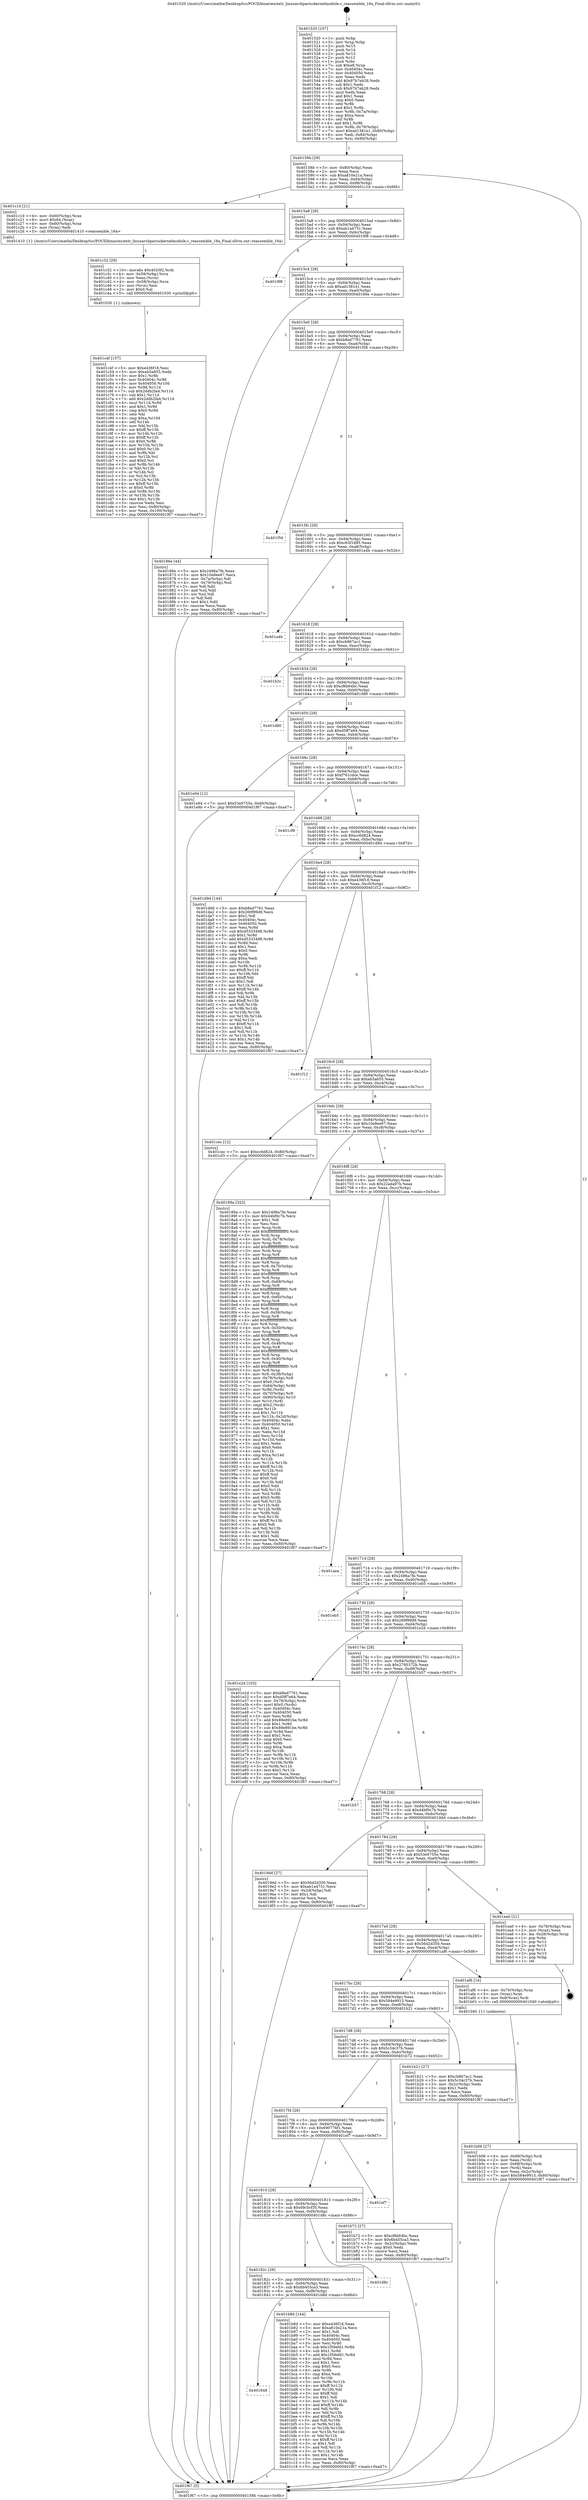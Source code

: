 digraph "0x401520" {
  label = "0x401520 (/mnt/c/Users/mathe/Desktop/tcc/POCII/binaries/extr_linuxarchparisckernelmodule.c_reassemble_16a_Final-ollvm.out::main(0))"
  labelloc = "t"
  node[shape=record]

  Entry [label="",width=0.3,height=0.3,shape=circle,fillcolor=black,style=filled]
  "0x40158b" [label="{
     0x40158b [29]\l
     | [instrs]\l
     &nbsp;&nbsp;0x40158b \<+3\>: mov -0x80(%rbp),%eax\l
     &nbsp;&nbsp;0x40158e \<+2\>: mov %eax,%ecx\l
     &nbsp;&nbsp;0x401590 \<+6\>: sub $0xa810e21a,%ecx\l
     &nbsp;&nbsp;0x401596 \<+6\>: mov %eax,-0x94(%rbp)\l
     &nbsp;&nbsp;0x40159c \<+6\>: mov %ecx,-0x98(%rbp)\l
     &nbsp;&nbsp;0x4015a2 \<+6\>: je 0000000000401c1d \<main+0x6fd\>\l
  }"]
  "0x401c1d" [label="{
     0x401c1d [21]\l
     | [instrs]\l
     &nbsp;&nbsp;0x401c1d \<+4\>: mov -0x60(%rbp),%rax\l
     &nbsp;&nbsp;0x401c21 \<+6\>: movl $0x64,(%rax)\l
     &nbsp;&nbsp;0x401c27 \<+4\>: mov -0x60(%rbp),%rax\l
     &nbsp;&nbsp;0x401c2b \<+2\>: mov (%rax),%edi\l
     &nbsp;&nbsp;0x401c2d \<+5\>: call 0000000000401410 \<reassemble_16a\>\l
     | [calls]\l
     &nbsp;&nbsp;0x401410 \{1\} (/mnt/c/Users/mathe/Desktop/tcc/POCII/binaries/extr_linuxarchparisckernelmodule.c_reassemble_16a_Final-ollvm.out::reassemble_16a)\l
  }"]
  "0x4015a8" [label="{
     0x4015a8 [28]\l
     | [instrs]\l
     &nbsp;&nbsp;0x4015a8 \<+5\>: jmp 00000000004015ad \<main+0x8d\>\l
     &nbsp;&nbsp;0x4015ad \<+6\>: mov -0x94(%rbp),%eax\l
     &nbsp;&nbsp;0x4015b3 \<+5\>: sub $0xab1a4731,%eax\l
     &nbsp;&nbsp;0x4015b8 \<+6\>: mov %eax,-0x9c(%rbp)\l
     &nbsp;&nbsp;0x4015be \<+6\>: je 00000000004019f8 \<main+0x4d8\>\l
  }"]
  Exit [label="",width=0.3,height=0.3,shape=circle,fillcolor=black,style=filled,peripheries=2]
  "0x4019f8" [label="{
     0x4019f8\l
  }", style=dashed]
  "0x4015c4" [label="{
     0x4015c4 [28]\l
     | [instrs]\l
     &nbsp;&nbsp;0x4015c4 \<+5\>: jmp 00000000004015c9 \<main+0xa9\>\l
     &nbsp;&nbsp;0x4015c9 \<+6\>: mov -0x94(%rbp),%eax\l
     &nbsp;&nbsp;0x4015cf \<+5\>: sub $0xad1381e1,%eax\l
     &nbsp;&nbsp;0x4015d4 \<+6\>: mov %eax,-0xa0(%rbp)\l
     &nbsp;&nbsp;0x4015da \<+6\>: je 000000000040186e \<main+0x34e\>\l
  }"]
  "0x401c4f" [label="{
     0x401c4f [157]\l
     | [instrs]\l
     &nbsp;&nbsp;0x401c4f \<+5\>: mov $0xe436f18,%esi\l
     &nbsp;&nbsp;0x401c54 \<+5\>: mov $0xeb5a655,%edx\l
     &nbsp;&nbsp;0x401c59 \<+3\>: mov $0x1,%r8b\l
     &nbsp;&nbsp;0x401c5c \<+8\>: mov 0x40404c,%r9d\l
     &nbsp;&nbsp;0x401c64 \<+8\>: mov 0x404050,%r10d\l
     &nbsp;&nbsp;0x401c6c \<+3\>: mov %r9d,%r11d\l
     &nbsp;&nbsp;0x401c6f \<+7\>: sub $0x2ddb2fa4,%r11d\l
     &nbsp;&nbsp;0x401c76 \<+4\>: sub $0x1,%r11d\l
     &nbsp;&nbsp;0x401c7a \<+7\>: add $0x2ddb2fa4,%r11d\l
     &nbsp;&nbsp;0x401c81 \<+4\>: imul %r11d,%r9d\l
     &nbsp;&nbsp;0x401c85 \<+4\>: and $0x1,%r9d\l
     &nbsp;&nbsp;0x401c89 \<+4\>: cmp $0x0,%r9d\l
     &nbsp;&nbsp;0x401c8d \<+3\>: sete %bl\l
     &nbsp;&nbsp;0x401c90 \<+4\>: cmp $0xa,%r10d\l
     &nbsp;&nbsp;0x401c94 \<+4\>: setl %r14b\l
     &nbsp;&nbsp;0x401c98 \<+3\>: mov %bl,%r15b\l
     &nbsp;&nbsp;0x401c9b \<+4\>: xor $0xff,%r15b\l
     &nbsp;&nbsp;0x401c9f \<+3\>: mov %r14b,%r12b\l
     &nbsp;&nbsp;0x401ca2 \<+4\>: xor $0xff,%r12b\l
     &nbsp;&nbsp;0x401ca6 \<+4\>: xor $0x0,%r8b\l
     &nbsp;&nbsp;0x401caa \<+3\>: mov %r15b,%r13b\l
     &nbsp;&nbsp;0x401cad \<+4\>: and $0x0,%r13b\l
     &nbsp;&nbsp;0x401cb1 \<+3\>: and %r8b,%bl\l
     &nbsp;&nbsp;0x401cb4 \<+3\>: mov %r12b,%cl\l
     &nbsp;&nbsp;0x401cb7 \<+3\>: and $0x0,%cl\l
     &nbsp;&nbsp;0x401cba \<+3\>: and %r8b,%r14b\l
     &nbsp;&nbsp;0x401cbd \<+3\>: or %bl,%r13b\l
     &nbsp;&nbsp;0x401cc0 \<+3\>: or %r14b,%cl\l
     &nbsp;&nbsp;0x401cc3 \<+3\>: xor %cl,%r13b\l
     &nbsp;&nbsp;0x401cc6 \<+3\>: or %r12b,%r15b\l
     &nbsp;&nbsp;0x401cc9 \<+4\>: xor $0xff,%r15b\l
     &nbsp;&nbsp;0x401ccd \<+4\>: or $0x0,%r8b\l
     &nbsp;&nbsp;0x401cd1 \<+3\>: and %r8b,%r15b\l
     &nbsp;&nbsp;0x401cd4 \<+3\>: or %r15b,%r13b\l
     &nbsp;&nbsp;0x401cd7 \<+4\>: test $0x1,%r13b\l
     &nbsp;&nbsp;0x401cdb \<+3\>: cmovne %edx,%esi\l
     &nbsp;&nbsp;0x401cde \<+3\>: mov %esi,-0x80(%rbp)\l
     &nbsp;&nbsp;0x401ce1 \<+6\>: mov %eax,-0x100(%rbp)\l
     &nbsp;&nbsp;0x401ce7 \<+5\>: jmp 0000000000401f67 \<main+0xa47\>\l
  }"]
  "0x40186e" [label="{
     0x40186e [44]\l
     | [instrs]\l
     &nbsp;&nbsp;0x40186e \<+5\>: mov $0x2496a7fe,%eax\l
     &nbsp;&nbsp;0x401873 \<+5\>: mov $0x10e8ee67,%ecx\l
     &nbsp;&nbsp;0x401878 \<+3\>: mov -0x7a(%rbp),%dl\l
     &nbsp;&nbsp;0x40187b \<+4\>: mov -0x79(%rbp),%sil\l
     &nbsp;&nbsp;0x40187f \<+3\>: mov %dl,%dil\l
     &nbsp;&nbsp;0x401882 \<+3\>: and %sil,%dil\l
     &nbsp;&nbsp;0x401885 \<+3\>: xor %sil,%dl\l
     &nbsp;&nbsp;0x401888 \<+3\>: or %dl,%dil\l
     &nbsp;&nbsp;0x40188b \<+4\>: test $0x1,%dil\l
     &nbsp;&nbsp;0x40188f \<+3\>: cmovne %ecx,%eax\l
     &nbsp;&nbsp;0x401892 \<+3\>: mov %eax,-0x80(%rbp)\l
     &nbsp;&nbsp;0x401895 \<+5\>: jmp 0000000000401f67 \<main+0xa47\>\l
  }"]
  "0x4015e0" [label="{
     0x4015e0 [28]\l
     | [instrs]\l
     &nbsp;&nbsp;0x4015e0 \<+5\>: jmp 00000000004015e5 \<main+0xc5\>\l
     &nbsp;&nbsp;0x4015e5 \<+6\>: mov -0x94(%rbp),%eax\l
     &nbsp;&nbsp;0x4015eb \<+5\>: sub $0xb8ed7761,%eax\l
     &nbsp;&nbsp;0x4015f0 \<+6\>: mov %eax,-0xa4(%rbp)\l
     &nbsp;&nbsp;0x4015f6 \<+6\>: je 0000000000401f56 \<main+0xa36\>\l
  }"]
  "0x401f67" [label="{
     0x401f67 [5]\l
     | [instrs]\l
     &nbsp;&nbsp;0x401f67 \<+5\>: jmp 000000000040158b \<main+0x6b\>\l
  }"]
  "0x401520" [label="{
     0x401520 [107]\l
     | [instrs]\l
     &nbsp;&nbsp;0x401520 \<+1\>: push %rbp\l
     &nbsp;&nbsp;0x401521 \<+3\>: mov %rsp,%rbp\l
     &nbsp;&nbsp;0x401524 \<+2\>: push %r15\l
     &nbsp;&nbsp;0x401526 \<+2\>: push %r14\l
     &nbsp;&nbsp;0x401528 \<+2\>: push %r13\l
     &nbsp;&nbsp;0x40152a \<+2\>: push %r12\l
     &nbsp;&nbsp;0x40152c \<+1\>: push %rbx\l
     &nbsp;&nbsp;0x40152d \<+7\>: sub $0xe8,%rsp\l
     &nbsp;&nbsp;0x401534 \<+7\>: mov 0x40404c,%eax\l
     &nbsp;&nbsp;0x40153b \<+7\>: mov 0x404050,%ecx\l
     &nbsp;&nbsp;0x401542 \<+2\>: mov %eax,%edx\l
     &nbsp;&nbsp;0x401544 \<+6\>: add $0x97b7eb28,%edx\l
     &nbsp;&nbsp;0x40154a \<+3\>: sub $0x1,%edx\l
     &nbsp;&nbsp;0x40154d \<+6\>: sub $0x97b7eb28,%edx\l
     &nbsp;&nbsp;0x401553 \<+3\>: imul %edx,%eax\l
     &nbsp;&nbsp;0x401556 \<+3\>: and $0x1,%eax\l
     &nbsp;&nbsp;0x401559 \<+3\>: cmp $0x0,%eax\l
     &nbsp;&nbsp;0x40155c \<+4\>: sete %r8b\l
     &nbsp;&nbsp;0x401560 \<+4\>: and $0x1,%r8b\l
     &nbsp;&nbsp;0x401564 \<+4\>: mov %r8b,-0x7a(%rbp)\l
     &nbsp;&nbsp;0x401568 \<+3\>: cmp $0xa,%ecx\l
     &nbsp;&nbsp;0x40156b \<+4\>: setl %r8b\l
     &nbsp;&nbsp;0x40156f \<+4\>: and $0x1,%r8b\l
     &nbsp;&nbsp;0x401573 \<+4\>: mov %r8b,-0x79(%rbp)\l
     &nbsp;&nbsp;0x401577 \<+7\>: movl $0xad1381e1,-0x80(%rbp)\l
     &nbsp;&nbsp;0x40157e \<+6\>: mov %edi,-0x84(%rbp)\l
     &nbsp;&nbsp;0x401584 \<+7\>: mov %rsi,-0x90(%rbp)\l
  }"]
  "0x401c32" [label="{
     0x401c32 [29]\l
     | [instrs]\l
     &nbsp;&nbsp;0x401c32 \<+10\>: movabs $0x4020f2,%rdi\l
     &nbsp;&nbsp;0x401c3c \<+4\>: mov -0x58(%rbp),%rcx\l
     &nbsp;&nbsp;0x401c40 \<+2\>: mov %eax,(%rcx)\l
     &nbsp;&nbsp;0x401c42 \<+4\>: mov -0x58(%rbp),%rcx\l
     &nbsp;&nbsp;0x401c46 \<+2\>: mov (%rcx),%esi\l
     &nbsp;&nbsp;0x401c48 \<+2\>: mov $0x0,%al\l
     &nbsp;&nbsp;0x401c4a \<+5\>: call 0000000000401030 \<printf@plt\>\l
     | [calls]\l
     &nbsp;&nbsp;0x401030 \{1\} (unknown)\l
  }"]
  "0x401f56" [label="{
     0x401f56\l
  }", style=dashed]
  "0x4015fc" [label="{
     0x4015fc [28]\l
     | [instrs]\l
     &nbsp;&nbsp;0x4015fc \<+5\>: jmp 0000000000401601 \<main+0xe1\>\l
     &nbsp;&nbsp;0x401601 \<+6\>: mov -0x94(%rbp),%eax\l
     &nbsp;&nbsp;0x401607 \<+5\>: sub $0xc63f1d95,%eax\l
     &nbsp;&nbsp;0x40160c \<+6\>: mov %eax,-0xa8(%rbp)\l
     &nbsp;&nbsp;0x401612 \<+6\>: je 0000000000401a4b \<main+0x52b\>\l
  }"]
  "0x401848" [label="{
     0x401848\l
  }", style=dashed]
  "0x401a4b" [label="{
     0x401a4b\l
  }", style=dashed]
  "0x401618" [label="{
     0x401618 [28]\l
     | [instrs]\l
     &nbsp;&nbsp;0x401618 \<+5\>: jmp 000000000040161d \<main+0xfd\>\l
     &nbsp;&nbsp;0x40161d \<+6\>: mov -0x94(%rbp),%eax\l
     &nbsp;&nbsp;0x401623 \<+5\>: sub $0xcb867ac1,%eax\l
     &nbsp;&nbsp;0x401628 \<+6\>: mov %eax,-0xac(%rbp)\l
     &nbsp;&nbsp;0x40162e \<+6\>: je 0000000000401b3c \<main+0x61c\>\l
  }"]
  "0x401b8d" [label="{
     0x401b8d [144]\l
     | [instrs]\l
     &nbsp;&nbsp;0x401b8d \<+5\>: mov $0xe436f18,%eax\l
     &nbsp;&nbsp;0x401b92 \<+5\>: mov $0xa810e21a,%ecx\l
     &nbsp;&nbsp;0x401b97 \<+2\>: mov $0x1,%dl\l
     &nbsp;&nbsp;0x401b99 \<+7\>: mov 0x40404c,%esi\l
     &nbsp;&nbsp;0x401ba0 \<+7\>: mov 0x404050,%edi\l
     &nbsp;&nbsp;0x401ba7 \<+3\>: mov %esi,%r8d\l
     &nbsp;&nbsp;0x401baa \<+7\>: sub $0x1f59efd1,%r8d\l
     &nbsp;&nbsp;0x401bb1 \<+4\>: sub $0x1,%r8d\l
     &nbsp;&nbsp;0x401bb5 \<+7\>: add $0x1f59efd1,%r8d\l
     &nbsp;&nbsp;0x401bbc \<+4\>: imul %r8d,%esi\l
     &nbsp;&nbsp;0x401bc0 \<+3\>: and $0x1,%esi\l
     &nbsp;&nbsp;0x401bc3 \<+3\>: cmp $0x0,%esi\l
     &nbsp;&nbsp;0x401bc6 \<+4\>: sete %r9b\l
     &nbsp;&nbsp;0x401bca \<+3\>: cmp $0xa,%edi\l
     &nbsp;&nbsp;0x401bcd \<+4\>: setl %r10b\l
     &nbsp;&nbsp;0x401bd1 \<+3\>: mov %r9b,%r11b\l
     &nbsp;&nbsp;0x401bd4 \<+4\>: xor $0xff,%r11b\l
     &nbsp;&nbsp;0x401bd8 \<+3\>: mov %r10b,%bl\l
     &nbsp;&nbsp;0x401bdb \<+3\>: xor $0xff,%bl\l
     &nbsp;&nbsp;0x401bde \<+3\>: xor $0x1,%dl\l
     &nbsp;&nbsp;0x401be1 \<+3\>: mov %r11b,%r14b\l
     &nbsp;&nbsp;0x401be4 \<+4\>: and $0xff,%r14b\l
     &nbsp;&nbsp;0x401be8 \<+3\>: and %dl,%r9b\l
     &nbsp;&nbsp;0x401beb \<+3\>: mov %bl,%r15b\l
     &nbsp;&nbsp;0x401bee \<+4\>: and $0xff,%r15b\l
     &nbsp;&nbsp;0x401bf2 \<+3\>: and %dl,%r10b\l
     &nbsp;&nbsp;0x401bf5 \<+3\>: or %r9b,%r14b\l
     &nbsp;&nbsp;0x401bf8 \<+3\>: or %r10b,%r15b\l
     &nbsp;&nbsp;0x401bfb \<+3\>: xor %r15b,%r14b\l
     &nbsp;&nbsp;0x401bfe \<+3\>: or %bl,%r11b\l
     &nbsp;&nbsp;0x401c01 \<+4\>: xor $0xff,%r11b\l
     &nbsp;&nbsp;0x401c05 \<+3\>: or $0x1,%dl\l
     &nbsp;&nbsp;0x401c08 \<+3\>: and %dl,%r11b\l
     &nbsp;&nbsp;0x401c0b \<+3\>: or %r11b,%r14b\l
     &nbsp;&nbsp;0x401c0e \<+4\>: test $0x1,%r14b\l
     &nbsp;&nbsp;0x401c12 \<+3\>: cmovne %ecx,%eax\l
     &nbsp;&nbsp;0x401c15 \<+3\>: mov %eax,-0x80(%rbp)\l
     &nbsp;&nbsp;0x401c18 \<+5\>: jmp 0000000000401f67 \<main+0xa47\>\l
  }"]
  "0x401b3c" [label="{
     0x401b3c\l
  }", style=dashed]
  "0x401634" [label="{
     0x401634 [28]\l
     | [instrs]\l
     &nbsp;&nbsp;0x401634 \<+5\>: jmp 0000000000401639 \<main+0x119\>\l
     &nbsp;&nbsp;0x401639 \<+6\>: mov -0x94(%rbp),%eax\l
     &nbsp;&nbsp;0x40163f \<+5\>: sub $0xcf6b64bc,%eax\l
     &nbsp;&nbsp;0x401644 \<+6\>: mov %eax,-0xb0(%rbp)\l
     &nbsp;&nbsp;0x40164a \<+6\>: je 0000000000401d80 \<main+0x860\>\l
  }"]
  "0x40182c" [label="{
     0x40182c [28]\l
     | [instrs]\l
     &nbsp;&nbsp;0x40182c \<+5\>: jmp 0000000000401831 \<main+0x311\>\l
     &nbsp;&nbsp;0x401831 \<+6\>: mov -0x94(%rbp),%eax\l
     &nbsp;&nbsp;0x401837 \<+5\>: sub $0x6b455ca3,%eax\l
     &nbsp;&nbsp;0x40183c \<+6\>: mov %eax,-0xf8(%rbp)\l
     &nbsp;&nbsp;0x401842 \<+6\>: je 0000000000401b8d \<main+0x66d\>\l
  }"]
  "0x401d80" [label="{
     0x401d80\l
  }", style=dashed]
  "0x401650" [label="{
     0x401650 [28]\l
     | [instrs]\l
     &nbsp;&nbsp;0x401650 \<+5\>: jmp 0000000000401655 \<main+0x135\>\l
     &nbsp;&nbsp;0x401655 \<+6\>: mov -0x94(%rbp),%eax\l
     &nbsp;&nbsp;0x40165b \<+5\>: sub $0xd5ff7e64,%eax\l
     &nbsp;&nbsp;0x401660 \<+6\>: mov %eax,-0xb4(%rbp)\l
     &nbsp;&nbsp;0x401666 \<+6\>: je 0000000000401e94 \<main+0x974\>\l
  }"]
  "0x401d8c" [label="{
     0x401d8c\l
  }", style=dashed]
  "0x401e94" [label="{
     0x401e94 [12]\l
     | [instrs]\l
     &nbsp;&nbsp;0x401e94 \<+7\>: movl $0x53e9755e,-0x80(%rbp)\l
     &nbsp;&nbsp;0x401e9b \<+5\>: jmp 0000000000401f67 \<main+0xa47\>\l
  }"]
  "0x40166c" [label="{
     0x40166c [28]\l
     | [instrs]\l
     &nbsp;&nbsp;0x40166c \<+5\>: jmp 0000000000401671 \<main+0x151\>\l
     &nbsp;&nbsp;0x401671 \<+6\>: mov -0x94(%rbp),%eax\l
     &nbsp;&nbsp;0x401677 \<+5\>: sub $0xf761cdce,%eax\l
     &nbsp;&nbsp;0x40167c \<+6\>: mov %eax,-0xb8(%rbp)\l
     &nbsp;&nbsp;0x401682 \<+6\>: je 0000000000401cf8 \<main+0x7d8\>\l
  }"]
  "0x401810" [label="{
     0x401810 [28]\l
     | [instrs]\l
     &nbsp;&nbsp;0x401810 \<+5\>: jmp 0000000000401815 \<main+0x2f5\>\l
     &nbsp;&nbsp;0x401815 \<+6\>: mov -0x94(%rbp),%eax\l
     &nbsp;&nbsp;0x40181b \<+5\>: sub $0x69c5cf35,%eax\l
     &nbsp;&nbsp;0x401820 \<+6\>: mov %eax,-0xf4(%rbp)\l
     &nbsp;&nbsp;0x401826 \<+6\>: je 0000000000401d8c \<main+0x86c\>\l
  }"]
  "0x401cf8" [label="{
     0x401cf8\l
  }", style=dashed]
  "0x401688" [label="{
     0x401688 [28]\l
     | [instrs]\l
     &nbsp;&nbsp;0x401688 \<+5\>: jmp 000000000040168d \<main+0x16d\>\l
     &nbsp;&nbsp;0x40168d \<+6\>: mov -0x94(%rbp),%eax\l
     &nbsp;&nbsp;0x401693 \<+5\>: sub $0xcc6d824,%eax\l
     &nbsp;&nbsp;0x401698 \<+6\>: mov %eax,-0xbc(%rbp)\l
     &nbsp;&nbsp;0x40169e \<+6\>: je 0000000000401d9d \<main+0x87d\>\l
  }"]
  "0x401ef7" [label="{
     0x401ef7\l
  }", style=dashed]
  "0x401d9d" [label="{
     0x401d9d [144]\l
     | [instrs]\l
     &nbsp;&nbsp;0x401d9d \<+5\>: mov $0xb8ed7761,%eax\l
     &nbsp;&nbsp;0x401da2 \<+5\>: mov $0x269f99d9,%ecx\l
     &nbsp;&nbsp;0x401da7 \<+2\>: mov $0x1,%dl\l
     &nbsp;&nbsp;0x401da9 \<+7\>: mov 0x40404c,%esi\l
     &nbsp;&nbsp;0x401db0 \<+7\>: mov 0x404050,%edi\l
     &nbsp;&nbsp;0x401db7 \<+3\>: mov %esi,%r8d\l
     &nbsp;&nbsp;0x401dba \<+7\>: sub $0xd5333498,%r8d\l
     &nbsp;&nbsp;0x401dc1 \<+4\>: sub $0x1,%r8d\l
     &nbsp;&nbsp;0x401dc5 \<+7\>: add $0xd5333498,%r8d\l
     &nbsp;&nbsp;0x401dcc \<+4\>: imul %r8d,%esi\l
     &nbsp;&nbsp;0x401dd0 \<+3\>: and $0x1,%esi\l
     &nbsp;&nbsp;0x401dd3 \<+3\>: cmp $0x0,%esi\l
     &nbsp;&nbsp;0x401dd6 \<+4\>: sete %r9b\l
     &nbsp;&nbsp;0x401dda \<+3\>: cmp $0xa,%edi\l
     &nbsp;&nbsp;0x401ddd \<+4\>: setl %r10b\l
     &nbsp;&nbsp;0x401de1 \<+3\>: mov %r9b,%r11b\l
     &nbsp;&nbsp;0x401de4 \<+4\>: xor $0xff,%r11b\l
     &nbsp;&nbsp;0x401de8 \<+3\>: mov %r10b,%bl\l
     &nbsp;&nbsp;0x401deb \<+3\>: xor $0xff,%bl\l
     &nbsp;&nbsp;0x401dee \<+3\>: xor $0x1,%dl\l
     &nbsp;&nbsp;0x401df1 \<+3\>: mov %r11b,%r14b\l
     &nbsp;&nbsp;0x401df4 \<+4\>: and $0xff,%r14b\l
     &nbsp;&nbsp;0x401df8 \<+3\>: and %dl,%r9b\l
     &nbsp;&nbsp;0x401dfb \<+3\>: mov %bl,%r15b\l
     &nbsp;&nbsp;0x401dfe \<+4\>: and $0xff,%r15b\l
     &nbsp;&nbsp;0x401e02 \<+3\>: and %dl,%r10b\l
     &nbsp;&nbsp;0x401e05 \<+3\>: or %r9b,%r14b\l
     &nbsp;&nbsp;0x401e08 \<+3\>: or %r10b,%r15b\l
     &nbsp;&nbsp;0x401e0b \<+3\>: xor %r15b,%r14b\l
     &nbsp;&nbsp;0x401e0e \<+3\>: or %bl,%r11b\l
     &nbsp;&nbsp;0x401e11 \<+4\>: xor $0xff,%r11b\l
     &nbsp;&nbsp;0x401e15 \<+3\>: or $0x1,%dl\l
     &nbsp;&nbsp;0x401e18 \<+3\>: and %dl,%r11b\l
     &nbsp;&nbsp;0x401e1b \<+3\>: or %r11b,%r14b\l
     &nbsp;&nbsp;0x401e1e \<+4\>: test $0x1,%r14b\l
     &nbsp;&nbsp;0x401e22 \<+3\>: cmovne %ecx,%eax\l
     &nbsp;&nbsp;0x401e25 \<+3\>: mov %eax,-0x80(%rbp)\l
     &nbsp;&nbsp;0x401e28 \<+5\>: jmp 0000000000401f67 \<main+0xa47\>\l
  }"]
  "0x4016a4" [label="{
     0x4016a4 [28]\l
     | [instrs]\l
     &nbsp;&nbsp;0x4016a4 \<+5\>: jmp 00000000004016a9 \<main+0x189\>\l
     &nbsp;&nbsp;0x4016a9 \<+6\>: mov -0x94(%rbp),%eax\l
     &nbsp;&nbsp;0x4016af \<+5\>: sub $0xe436f18,%eax\l
     &nbsp;&nbsp;0x4016b4 \<+6\>: mov %eax,-0xc0(%rbp)\l
     &nbsp;&nbsp;0x4016ba \<+6\>: je 0000000000401f12 \<main+0x9f2\>\l
  }"]
  "0x4017f4" [label="{
     0x4017f4 [28]\l
     | [instrs]\l
     &nbsp;&nbsp;0x4017f4 \<+5\>: jmp 00000000004017f9 \<main+0x2d9\>\l
     &nbsp;&nbsp;0x4017f9 \<+6\>: mov -0x94(%rbp),%eax\l
     &nbsp;&nbsp;0x4017ff \<+5\>: sub $0x690776f1,%eax\l
     &nbsp;&nbsp;0x401804 \<+6\>: mov %eax,-0xf0(%rbp)\l
     &nbsp;&nbsp;0x40180a \<+6\>: je 0000000000401ef7 \<main+0x9d7\>\l
  }"]
  "0x401f12" [label="{
     0x401f12\l
  }", style=dashed]
  "0x4016c0" [label="{
     0x4016c0 [28]\l
     | [instrs]\l
     &nbsp;&nbsp;0x4016c0 \<+5\>: jmp 00000000004016c5 \<main+0x1a5\>\l
     &nbsp;&nbsp;0x4016c5 \<+6\>: mov -0x94(%rbp),%eax\l
     &nbsp;&nbsp;0x4016cb \<+5\>: sub $0xeb5a655,%eax\l
     &nbsp;&nbsp;0x4016d0 \<+6\>: mov %eax,-0xc4(%rbp)\l
     &nbsp;&nbsp;0x4016d6 \<+6\>: je 0000000000401cec \<main+0x7cc\>\l
  }"]
  "0x401b72" [label="{
     0x401b72 [27]\l
     | [instrs]\l
     &nbsp;&nbsp;0x401b72 \<+5\>: mov $0xcf6b64bc,%eax\l
     &nbsp;&nbsp;0x401b77 \<+5\>: mov $0x6b455ca3,%ecx\l
     &nbsp;&nbsp;0x401b7c \<+3\>: mov -0x2c(%rbp),%edx\l
     &nbsp;&nbsp;0x401b7f \<+3\>: cmp $0x0,%edx\l
     &nbsp;&nbsp;0x401b82 \<+3\>: cmove %ecx,%eax\l
     &nbsp;&nbsp;0x401b85 \<+3\>: mov %eax,-0x80(%rbp)\l
     &nbsp;&nbsp;0x401b88 \<+5\>: jmp 0000000000401f67 \<main+0xa47\>\l
  }"]
  "0x401cec" [label="{
     0x401cec [12]\l
     | [instrs]\l
     &nbsp;&nbsp;0x401cec \<+7\>: movl $0xcc6d824,-0x80(%rbp)\l
     &nbsp;&nbsp;0x401cf3 \<+5\>: jmp 0000000000401f67 \<main+0xa47\>\l
  }"]
  "0x4016dc" [label="{
     0x4016dc [28]\l
     | [instrs]\l
     &nbsp;&nbsp;0x4016dc \<+5\>: jmp 00000000004016e1 \<main+0x1c1\>\l
     &nbsp;&nbsp;0x4016e1 \<+6\>: mov -0x94(%rbp),%eax\l
     &nbsp;&nbsp;0x4016e7 \<+5\>: sub $0x10e8ee67,%eax\l
     &nbsp;&nbsp;0x4016ec \<+6\>: mov %eax,-0xc8(%rbp)\l
     &nbsp;&nbsp;0x4016f2 \<+6\>: je 000000000040189a \<main+0x37a\>\l
  }"]
  "0x4017d8" [label="{
     0x4017d8 [28]\l
     | [instrs]\l
     &nbsp;&nbsp;0x4017d8 \<+5\>: jmp 00000000004017dd \<main+0x2bd\>\l
     &nbsp;&nbsp;0x4017dd \<+6\>: mov -0x94(%rbp),%eax\l
     &nbsp;&nbsp;0x4017e3 \<+5\>: sub $0x5c34c37b,%eax\l
     &nbsp;&nbsp;0x4017e8 \<+6\>: mov %eax,-0xec(%rbp)\l
     &nbsp;&nbsp;0x4017ee \<+6\>: je 0000000000401b72 \<main+0x652\>\l
  }"]
  "0x40189a" [label="{
     0x40189a [323]\l
     | [instrs]\l
     &nbsp;&nbsp;0x40189a \<+5\>: mov $0x2496a7fe,%eax\l
     &nbsp;&nbsp;0x40189f \<+5\>: mov $0x44bf0c7b,%ecx\l
     &nbsp;&nbsp;0x4018a4 \<+2\>: mov $0x1,%dl\l
     &nbsp;&nbsp;0x4018a6 \<+2\>: xor %esi,%esi\l
     &nbsp;&nbsp;0x4018a8 \<+3\>: mov %rsp,%rdi\l
     &nbsp;&nbsp;0x4018ab \<+4\>: add $0xfffffffffffffff0,%rdi\l
     &nbsp;&nbsp;0x4018af \<+3\>: mov %rdi,%rsp\l
     &nbsp;&nbsp;0x4018b2 \<+4\>: mov %rdi,-0x78(%rbp)\l
     &nbsp;&nbsp;0x4018b6 \<+3\>: mov %rsp,%rdi\l
     &nbsp;&nbsp;0x4018b9 \<+4\>: add $0xfffffffffffffff0,%rdi\l
     &nbsp;&nbsp;0x4018bd \<+3\>: mov %rdi,%rsp\l
     &nbsp;&nbsp;0x4018c0 \<+3\>: mov %rsp,%r8\l
     &nbsp;&nbsp;0x4018c3 \<+4\>: add $0xfffffffffffffff0,%r8\l
     &nbsp;&nbsp;0x4018c7 \<+3\>: mov %r8,%rsp\l
     &nbsp;&nbsp;0x4018ca \<+4\>: mov %r8,-0x70(%rbp)\l
     &nbsp;&nbsp;0x4018ce \<+3\>: mov %rsp,%r8\l
     &nbsp;&nbsp;0x4018d1 \<+4\>: add $0xfffffffffffffff0,%r8\l
     &nbsp;&nbsp;0x4018d5 \<+3\>: mov %r8,%rsp\l
     &nbsp;&nbsp;0x4018d8 \<+4\>: mov %r8,-0x68(%rbp)\l
     &nbsp;&nbsp;0x4018dc \<+3\>: mov %rsp,%r8\l
     &nbsp;&nbsp;0x4018df \<+4\>: add $0xfffffffffffffff0,%r8\l
     &nbsp;&nbsp;0x4018e3 \<+3\>: mov %r8,%rsp\l
     &nbsp;&nbsp;0x4018e6 \<+4\>: mov %r8,-0x60(%rbp)\l
     &nbsp;&nbsp;0x4018ea \<+3\>: mov %rsp,%r8\l
     &nbsp;&nbsp;0x4018ed \<+4\>: add $0xfffffffffffffff0,%r8\l
     &nbsp;&nbsp;0x4018f1 \<+3\>: mov %r8,%rsp\l
     &nbsp;&nbsp;0x4018f4 \<+4\>: mov %r8,-0x58(%rbp)\l
     &nbsp;&nbsp;0x4018f8 \<+3\>: mov %rsp,%r8\l
     &nbsp;&nbsp;0x4018fb \<+4\>: add $0xfffffffffffffff0,%r8\l
     &nbsp;&nbsp;0x4018ff \<+3\>: mov %r8,%rsp\l
     &nbsp;&nbsp;0x401902 \<+4\>: mov %r8,-0x50(%rbp)\l
     &nbsp;&nbsp;0x401906 \<+3\>: mov %rsp,%r8\l
     &nbsp;&nbsp;0x401909 \<+4\>: add $0xfffffffffffffff0,%r8\l
     &nbsp;&nbsp;0x40190d \<+3\>: mov %r8,%rsp\l
     &nbsp;&nbsp;0x401910 \<+4\>: mov %r8,-0x48(%rbp)\l
     &nbsp;&nbsp;0x401914 \<+3\>: mov %rsp,%r8\l
     &nbsp;&nbsp;0x401917 \<+4\>: add $0xfffffffffffffff0,%r8\l
     &nbsp;&nbsp;0x40191b \<+3\>: mov %r8,%rsp\l
     &nbsp;&nbsp;0x40191e \<+4\>: mov %r8,-0x40(%rbp)\l
     &nbsp;&nbsp;0x401922 \<+3\>: mov %rsp,%r8\l
     &nbsp;&nbsp;0x401925 \<+4\>: add $0xfffffffffffffff0,%r8\l
     &nbsp;&nbsp;0x401929 \<+3\>: mov %r8,%rsp\l
     &nbsp;&nbsp;0x40192c \<+4\>: mov %r8,-0x38(%rbp)\l
     &nbsp;&nbsp;0x401930 \<+4\>: mov -0x78(%rbp),%r8\l
     &nbsp;&nbsp;0x401934 \<+7\>: movl $0x0,(%r8)\l
     &nbsp;&nbsp;0x40193b \<+7\>: mov -0x84(%rbp),%r9d\l
     &nbsp;&nbsp;0x401942 \<+3\>: mov %r9d,(%rdi)\l
     &nbsp;&nbsp;0x401945 \<+4\>: mov -0x70(%rbp),%r8\l
     &nbsp;&nbsp;0x401949 \<+7\>: mov -0x90(%rbp),%r10\l
     &nbsp;&nbsp;0x401950 \<+3\>: mov %r10,(%r8)\l
     &nbsp;&nbsp;0x401953 \<+3\>: cmpl $0x2,(%rdi)\l
     &nbsp;&nbsp;0x401956 \<+4\>: setne %r11b\l
     &nbsp;&nbsp;0x40195a \<+4\>: and $0x1,%r11b\l
     &nbsp;&nbsp;0x40195e \<+4\>: mov %r11b,-0x2d(%rbp)\l
     &nbsp;&nbsp;0x401962 \<+7\>: mov 0x40404c,%ebx\l
     &nbsp;&nbsp;0x401969 \<+8\>: mov 0x404050,%r14d\l
     &nbsp;&nbsp;0x401971 \<+3\>: sub $0x1,%esi\l
     &nbsp;&nbsp;0x401974 \<+3\>: mov %ebx,%r15d\l
     &nbsp;&nbsp;0x401977 \<+3\>: add %esi,%r15d\l
     &nbsp;&nbsp;0x40197a \<+4\>: imul %r15d,%ebx\l
     &nbsp;&nbsp;0x40197e \<+3\>: and $0x1,%ebx\l
     &nbsp;&nbsp;0x401981 \<+3\>: cmp $0x0,%ebx\l
     &nbsp;&nbsp;0x401984 \<+4\>: sete %r11b\l
     &nbsp;&nbsp;0x401988 \<+4\>: cmp $0xa,%r14d\l
     &nbsp;&nbsp;0x40198c \<+4\>: setl %r12b\l
     &nbsp;&nbsp;0x401990 \<+3\>: mov %r11b,%r13b\l
     &nbsp;&nbsp;0x401993 \<+4\>: xor $0xff,%r13b\l
     &nbsp;&nbsp;0x401997 \<+3\>: mov %r12b,%sil\l
     &nbsp;&nbsp;0x40199a \<+4\>: xor $0xff,%sil\l
     &nbsp;&nbsp;0x40199e \<+3\>: xor $0x0,%dl\l
     &nbsp;&nbsp;0x4019a1 \<+3\>: mov %r13b,%dil\l
     &nbsp;&nbsp;0x4019a4 \<+4\>: and $0x0,%dil\l
     &nbsp;&nbsp;0x4019a8 \<+3\>: and %dl,%r11b\l
     &nbsp;&nbsp;0x4019ab \<+3\>: mov %sil,%r8b\l
     &nbsp;&nbsp;0x4019ae \<+4\>: and $0x0,%r8b\l
     &nbsp;&nbsp;0x4019b2 \<+3\>: and %dl,%r12b\l
     &nbsp;&nbsp;0x4019b5 \<+3\>: or %r11b,%dil\l
     &nbsp;&nbsp;0x4019b8 \<+3\>: or %r12b,%r8b\l
     &nbsp;&nbsp;0x4019bb \<+3\>: xor %r8b,%dil\l
     &nbsp;&nbsp;0x4019be \<+3\>: or %sil,%r13b\l
     &nbsp;&nbsp;0x4019c1 \<+4\>: xor $0xff,%r13b\l
     &nbsp;&nbsp;0x4019c5 \<+3\>: or $0x0,%dl\l
     &nbsp;&nbsp;0x4019c8 \<+3\>: and %dl,%r13b\l
     &nbsp;&nbsp;0x4019cb \<+3\>: or %r13b,%dil\l
     &nbsp;&nbsp;0x4019ce \<+4\>: test $0x1,%dil\l
     &nbsp;&nbsp;0x4019d2 \<+3\>: cmovne %ecx,%eax\l
     &nbsp;&nbsp;0x4019d5 \<+3\>: mov %eax,-0x80(%rbp)\l
     &nbsp;&nbsp;0x4019d8 \<+5\>: jmp 0000000000401f67 \<main+0xa47\>\l
  }"]
  "0x4016f8" [label="{
     0x4016f8 [28]\l
     | [instrs]\l
     &nbsp;&nbsp;0x4016f8 \<+5\>: jmp 00000000004016fd \<main+0x1dd\>\l
     &nbsp;&nbsp;0x4016fd \<+6\>: mov -0x94(%rbp),%eax\l
     &nbsp;&nbsp;0x401703 \<+5\>: sub $0x22ada97b,%eax\l
     &nbsp;&nbsp;0x401708 \<+6\>: mov %eax,-0xcc(%rbp)\l
     &nbsp;&nbsp;0x40170e \<+6\>: je 0000000000401aea \<main+0x5ca\>\l
  }"]
  "0x401b21" [label="{
     0x401b21 [27]\l
     | [instrs]\l
     &nbsp;&nbsp;0x401b21 \<+5\>: mov $0xcb867ac1,%eax\l
     &nbsp;&nbsp;0x401b26 \<+5\>: mov $0x5c34c37b,%ecx\l
     &nbsp;&nbsp;0x401b2b \<+3\>: mov -0x2c(%rbp),%edx\l
     &nbsp;&nbsp;0x401b2e \<+3\>: cmp $0x1,%edx\l
     &nbsp;&nbsp;0x401b31 \<+3\>: cmovl %ecx,%eax\l
     &nbsp;&nbsp;0x401b34 \<+3\>: mov %eax,-0x80(%rbp)\l
     &nbsp;&nbsp;0x401b37 \<+5\>: jmp 0000000000401f67 \<main+0xa47\>\l
  }"]
  "0x401b06" [label="{
     0x401b06 [27]\l
     | [instrs]\l
     &nbsp;&nbsp;0x401b06 \<+4\>: mov -0x68(%rbp),%rdi\l
     &nbsp;&nbsp;0x401b0a \<+2\>: mov %eax,(%rdi)\l
     &nbsp;&nbsp;0x401b0c \<+4\>: mov -0x68(%rbp),%rdi\l
     &nbsp;&nbsp;0x401b10 \<+2\>: mov (%rdi),%eax\l
     &nbsp;&nbsp;0x401b12 \<+3\>: mov %eax,-0x2c(%rbp)\l
     &nbsp;&nbsp;0x401b15 \<+7\>: movl $0x584e9913,-0x80(%rbp)\l
     &nbsp;&nbsp;0x401b1c \<+5\>: jmp 0000000000401f67 \<main+0xa47\>\l
  }"]
  "0x401aea" [label="{
     0x401aea\l
  }", style=dashed]
  "0x401714" [label="{
     0x401714 [28]\l
     | [instrs]\l
     &nbsp;&nbsp;0x401714 \<+5\>: jmp 0000000000401719 \<main+0x1f9\>\l
     &nbsp;&nbsp;0x401719 \<+6\>: mov -0x94(%rbp),%eax\l
     &nbsp;&nbsp;0x40171f \<+5\>: sub $0x2496a7fe,%eax\l
     &nbsp;&nbsp;0x401724 \<+6\>: mov %eax,-0xd0(%rbp)\l
     &nbsp;&nbsp;0x40172a \<+6\>: je 0000000000401eb5 \<main+0x995\>\l
  }"]
  "0x4017bc" [label="{
     0x4017bc [28]\l
     | [instrs]\l
     &nbsp;&nbsp;0x4017bc \<+5\>: jmp 00000000004017c1 \<main+0x2a1\>\l
     &nbsp;&nbsp;0x4017c1 \<+6\>: mov -0x94(%rbp),%eax\l
     &nbsp;&nbsp;0x4017c7 \<+5\>: sub $0x584e9913,%eax\l
     &nbsp;&nbsp;0x4017cc \<+6\>: mov %eax,-0xe8(%rbp)\l
     &nbsp;&nbsp;0x4017d2 \<+6\>: je 0000000000401b21 \<main+0x601\>\l
  }"]
  "0x401eb5" [label="{
     0x401eb5\l
  }", style=dashed]
  "0x401730" [label="{
     0x401730 [28]\l
     | [instrs]\l
     &nbsp;&nbsp;0x401730 \<+5\>: jmp 0000000000401735 \<main+0x215\>\l
     &nbsp;&nbsp;0x401735 \<+6\>: mov -0x94(%rbp),%eax\l
     &nbsp;&nbsp;0x40173b \<+5\>: sub $0x269f99d9,%eax\l
     &nbsp;&nbsp;0x401740 \<+6\>: mov %eax,-0xd4(%rbp)\l
     &nbsp;&nbsp;0x401746 \<+6\>: je 0000000000401e2d \<main+0x90d\>\l
  }"]
  "0x401af6" [label="{
     0x401af6 [16]\l
     | [instrs]\l
     &nbsp;&nbsp;0x401af6 \<+4\>: mov -0x70(%rbp),%rax\l
     &nbsp;&nbsp;0x401afa \<+3\>: mov (%rax),%rax\l
     &nbsp;&nbsp;0x401afd \<+4\>: mov 0x8(%rax),%rdi\l
     &nbsp;&nbsp;0x401b01 \<+5\>: call 0000000000401040 \<atoi@plt\>\l
     | [calls]\l
     &nbsp;&nbsp;0x401040 \{1\} (unknown)\l
  }"]
  "0x401e2d" [label="{
     0x401e2d [103]\l
     | [instrs]\l
     &nbsp;&nbsp;0x401e2d \<+5\>: mov $0xb8ed7761,%eax\l
     &nbsp;&nbsp;0x401e32 \<+5\>: mov $0xd5ff7e64,%ecx\l
     &nbsp;&nbsp;0x401e37 \<+4\>: mov -0x78(%rbp),%rdx\l
     &nbsp;&nbsp;0x401e3b \<+6\>: movl $0x0,(%rdx)\l
     &nbsp;&nbsp;0x401e41 \<+7\>: mov 0x40404c,%esi\l
     &nbsp;&nbsp;0x401e48 \<+7\>: mov 0x404050,%edi\l
     &nbsp;&nbsp;0x401e4f \<+3\>: mov %esi,%r8d\l
     &nbsp;&nbsp;0x401e52 \<+7\>: add $0x89e891be,%r8d\l
     &nbsp;&nbsp;0x401e59 \<+4\>: sub $0x1,%r8d\l
     &nbsp;&nbsp;0x401e5d \<+7\>: sub $0x89e891be,%r8d\l
     &nbsp;&nbsp;0x401e64 \<+4\>: imul %r8d,%esi\l
     &nbsp;&nbsp;0x401e68 \<+3\>: and $0x1,%esi\l
     &nbsp;&nbsp;0x401e6b \<+3\>: cmp $0x0,%esi\l
     &nbsp;&nbsp;0x401e6e \<+4\>: sete %r9b\l
     &nbsp;&nbsp;0x401e72 \<+3\>: cmp $0xa,%edi\l
     &nbsp;&nbsp;0x401e75 \<+4\>: setl %r10b\l
     &nbsp;&nbsp;0x401e79 \<+3\>: mov %r9b,%r11b\l
     &nbsp;&nbsp;0x401e7c \<+3\>: and %r10b,%r11b\l
     &nbsp;&nbsp;0x401e7f \<+3\>: xor %r10b,%r9b\l
     &nbsp;&nbsp;0x401e82 \<+3\>: or %r9b,%r11b\l
     &nbsp;&nbsp;0x401e85 \<+4\>: test $0x1,%r11b\l
     &nbsp;&nbsp;0x401e89 \<+3\>: cmovne %ecx,%eax\l
     &nbsp;&nbsp;0x401e8c \<+3\>: mov %eax,-0x80(%rbp)\l
     &nbsp;&nbsp;0x401e8f \<+5\>: jmp 0000000000401f67 \<main+0xa47\>\l
  }"]
  "0x40174c" [label="{
     0x40174c [28]\l
     | [instrs]\l
     &nbsp;&nbsp;0x40174c \<+5\>: jmp 0000000000401751 \<main+0x231\>\l
     &nbsp;&nbsp;0x401751 \<+6\>: mov -0x94(%rbp),%eax\l
     &nbsp;&nbsp;0x401757 \<+5\>: sub $0x2795372b,%eax\l
     &nbsp;&nbsp;0x40175c \<+6\>: mov %eax,-0xd8(%rbp)\l
     &nbsp;&nbsp;0x401762 \<+6\>: je 0000000000401b57 \<main+0x637\>\l
  }"]
  "0x4017a0" [label="{
     0x4017a0 [28]\l
     | [instrs]\l
     &nbsp;&nbsp;0x4017a0 \<+5\>: jmp 00000000004017a5 \<main+0x285\>\l
     &nbsp;&nbsp;0x4017a5 \<+6\>: mov -0x94(%rbp),%eax\l
     &nbsp;&nbsp;0x4017ab \<+5\>: sub $0x56d2d350,%eax\l
     &nbsp;&nbsp;0x4017b0 \<+6\>: mov %eax,-0xe4(%rbp)\l
     &nbsp;&nbsp;0x4017b6 \<+6\>: je 0000000000401af6 \<main+0x5d6\>\l
  }"]
  "0x401b57" [label="{
     0x401b57\l
  }", style=dashed]
  "0x401768" [label="{
     0x401768 [28]\l
     | [instrs]\l
     &nbsp;&nbsp;0x401768 \<+5\>: jmp 000000000040176d \<main+0x24d\>\l
     &nbsp;&nbsp;0x40176d \<+6\>: mov -0x94(%rbp),%eax\l
     &nbsp;&nbsp;0x401773 \<+5\>: sub $0x44bf0c7b,%eax\l
     &nbsp;&nbsp;0x401778 \<+6\>: mov %eax,-0xdc(%rbp)\l
     &nbsp;&nbsp;0x40177e \<+6\>: je 00000000004019dd \<main+0x4bd\>\l
  }"]
  "0x401ea0" [label="{
     0x401ea0 [21]\l
     | [instrs]\l
     &nbsp;&nbsp;0x401ea0 \<+4\>: mov -0x78(%rbp),%rax\l
     &nbsp;&nbsp;0x401ea4 \<+2\>: mov (%rax),%eax\l
     &nbsp;&nbsp;0x401ea6 \<+4\>: lea -0x28(%rbp),%rsp\l
     &nbsp;&nbsp;0x401eaa \<+1\>: pop %rbx\l
     &nbsp;&nbsp;0x401eab \<+2\>: pop %r12\l
     &nbsp;&nbsp;0x401ead \<+2\>: pop %r13\l
     &nbsp;&nbsp;0x401eaf \<+2\>: pop %r14\l
     &nbsp;&nbsp;0x401eb1 \<+2\>: pop %r15\l
     &nbsp;&nbsp;0x401eb3 \<+1\>: pop %rbp\l
     &nbsp;&nbsp;0x401eb4 \<+1\>: ret\l
  }"]
  "0x4019dd" [label="{
     0x4019dd [27]\l
     | [instrs]\l
     &nbsp;&nbsp;0x4019dd \<+5\>: mov $0x56d2d350,%eax\l
     &nbsp;&nbsp;0x4019e2 \<+5\>: mov $0xab1a4731,%ecx\l
     &nbsp;&nbsp;0x4019e7 \<+3\>: mov -0x2d(%rbp),%dl\l
     &nbsp;&nbsp;0x4019ea \<+3\>: test $0x1,%dl\l
     &nbsp;&nbsp;0x4019ed \<+3\>: cmovne %ecx,%eax\l
     &nbsp;&nbsp;0x4019f0 \<+3\>: mov %eax,-0x80(%rbp)\l
     &nbsp;&nbsp;0x4019f3 \<+5\>: jmp 0000000000401f67 \<main+0xa47\>\l
  }"]
  "0x401784" [label="{
     0x401784 [28]\l
     | [instrs]\l
     &nbsp;&nbsp;0x401784 \<+5\>: jmp 0000000000401789 \<main+0x269\>\l
     &nbsp;&nbsp;0x401789 \<+6\>: mov -0x94(%rbp),%eax\l
     &nbsp;&nbsp;0x40178f \<+5\>: sub $0x53e9755e,%eax\l
     &nbsp;&nbsp;0x401794 \<+6\>: mov %eax,-0xe0(%rbp)\l
     &nbsp;&nbsp;0x40179a \<+6\>: je 0000000000401ea0 \<main+0x980\>\l
  }"]
  Entry -> "0x401520" [label=" 1"]
  "0x40158b" -> "0x401c1d" [label=" 1"]
  "0x40158b" -> "0x4015a8" [label=" 12"]
  "0x401ea0" -> Exit [label=" 1"]
  "0x4015a8" -> "0x4019f8" [label=" 0"]
  "0x4015a8" -> "0x4015c4" [label=" 12"]
  "0x401e94" -> "0x401f67" [label=" 1"]
  "0x4015c4" -> "0x40186e" [label=" 1"]
  "0x4015c4" -> "0x4015e0" [label=" 11"]
  "0x40186e" -> "0x401f67" [label=" 1"]
  "0x401520" -> "0x40158b" [label=" 1"]
  "0x401f67" -> "0x40158b" [label=" 12"]
  "0x401e2d" -> "0x401f67" [label=" 1"]
  "0x4015e0" -> "0x401f56" [label=" 0"]
  "0x4015e0" -> "0x4015fc" [label=" 11"]
  "0x401d9d" -> "0x401f67" [label=" 1"]
  "0x4015fc" -> "0x401a4b" [label=" 0"]
  "0x4015fc" -> "0x401618" [label=" 11"]
  "0x401cec" -> "0x401f67" [label=" 1"]
  "0x401618" -> "0x401b3c" [label=" 0"]
  "0x401618" -> "0x401634" [label=" 11"]
  "0x401c4f" -> "0x401f67" [label=" 1"]
  "0x401634" -> "0x401d80" [label=" 0"]
  "0x401634" -> "0x401650" [label=" 11"]
  "0x401c1d" -> "0x401c32" [label=" 1"]
  "0x401650" -> "0x401e94" [label=" 1"]
  "0x401650" -> "0x40166c" [label=" 10"]
  "0x401b8d" -> "0x401f67" [label=" 1"]
  "0x40166c" -> "0x401cf8" [label=" 0"]
  "0x40166c" -> "0x401688" [label=" 10"]
  "0x40182c" -> "0x401b8d" [label=" 1"]
  "0x401688" -> "0x401d9d" [label=" 1"]
  "0x401688" -> "0x4016a4" [label=" 9"]
  "0x401c32" -> "0x401c4f" [label=" 1"]
  "0x4016a4" -> "0x401f12" [label=" 0"]
  "0x4016a4" -> "0x4016c0" [label=" 9"]
  "0x401810" -> "0x401d8c" [label=" 0"]
  "0x4016c0" -> "0x401cec" [label=" 1"]
  "0x4016c0" -> "0x4016dc" [label=" 8"]
  "0x40182c" -> "0x401848" [label=" 0"]
  "0x4016dc" -> "0x40189a" [label=" 1"]
  "0x4016dc" -> "0x4016f8" [label=" 7"]
  "0x4017f4" -> "0x401ef7" [label=" 0"]
  "0x40189a" -> "0x401f67" [label=" 1"]
  "0x401810" -> "0x40182c" [label=" 1"]
  "0x4016f8" -> "0x401aea" [label=" 0"]
  "0x4016f8" -> "0x401714" [label=" 7"]
  "0x4017d8" -> "0x4017f4" [label=" 1"]
  "0x401714" -> "0x401eb5" [label=" 0"]
  "0x401714" -> "0x401730" [label=" 7"]
  "0x4017d8" -> "0x401b72" [label=" 1"]
  "0x401730" -> "0x401e2d" [label=" 1"]
  "0x401730" -> "0x40174c" [label=" 6"]
  "0x4017f4" -> "0x401810" [label=" 1"]
  "0x40174c" -> "0x401b57" [label=" 0"]
  "0x40174c" -> "0x401768" [label=" 6"]
  "0x4017bc" -> "0x4017d8" [label=" 2"]
  "0x401768" -> "0x4019dd" [label=" 1"]
  "0x401768" -> "0x401784" [label=" 5"]
  "0x4019dd" -> "0x401f67" [label=" 1"]
  "0x4017bc" -> "0x401b21" [label=" 1"]
  "0x401784" -> "0x401ea0" [label=" 1"]
  "0x401784" -> "0x4017a0" [label=" 4"]
  "0x401b21" -> "0x401f67" [label=" 1"]
  "0x4017a0" -> "0x401af6" [label=" 1"]
  "0x4017a0" -> "0x4017bc" [label=" 3"]
  "0x401af6" -> "0x401b06" [label=" 1"]
  "0x401b06" -> "0x401f67" [label=" 1"]
  "0x401b72" -> "0x401f67" [label=" 1"]
}
